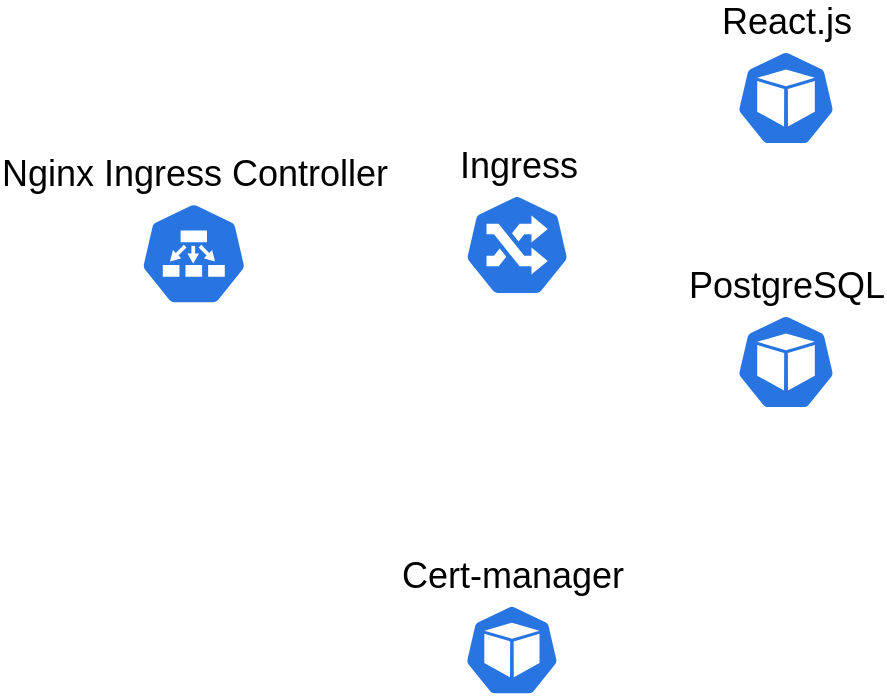 <mxfile version="24.0.0" type="github">
  <diagram name="Page-1" id="bYSNe51mnfC1FQoJ98Fz">
    <mxGraphModel dx="937" dy="3121" grid="0" gridSize="10" guides="1" tooltips="1" connect="1" arrows="1" fold="1" page="0" pageScale="1" pageWidth="850" pageHeight="1100" math="0" shadow="0">
      <root>
        <mxCell id="0" />
        <mxCell id="1" parent="0" />
        <mxCell id="sTB3CBIG-fkSVOzPMpcj-7" value="React.js" style="aspect=fixed;sketch=0;html=1;dashed=0;whitespace=wrap;fillColor=#2875E2;strokeColor=#ffffff;points=[[0.005,0.63,0],[0.1,0.2,0],[0.9,0.2,0],[0.5,0,0],[0.995,0.63,0],[0.72,0.99,0],[0.5,1,0],[0.28,0.99,0]];shape=mxgraph.kubernetes.icon2;prIcon=pod;labelPosition=center;verticalLabelPosition=top;align=center;verticalAlign=bottom;fontSize=18;" vertex="1" parent="1">
          <mxGeometry x="-28" y="-600" width="50" height="48" as="geometry" />
        </mxCell>
        <mxCell id="sTB3CBIG-fkSVOzPMpcj-8" value="PostgreSQL" style="aspect=fixed;sketch=0;html=1;dashed=0;whitespace=wrap;fillColor=#2875E2;strokeColor=#ffffff;points=[[0.005,0.63,0],[0.1,0.2,0],[0.9,0.2,0],[0.5,0,0],[0.995,0.63,0],[0.72,0.99,0],[0.5,1,0],[0.28,0.99,0]];shape=mxgraph.kubernetes.icon2;prIcon=pod;labelPosition=center;verticalLabelPosition=top;align=center;verticalAlign=bottom;fontSize=18;" vertex="1" parent="1">
          <mxGeometry x="-28" y="-468" width="50" height="48" as="geometry" />
        </mxCell>
        <mxCell id="sTB3CBIG-fkSVOzPMpcj-9" value="&lt;div&gt;Cert-manager&lt;/div&gt;" style="aspect=fixed;sketch=0;html=1;dashed=0;whitespace=wrap;fillColor=#2875E2;strokeColor=#ffffff;points=[[0.005,0.63,0],[0.1,0.2,0],[0.9,0.2,0],[0.5,0,0],[0.995,0.63,0],[0.72,0.99,0],[0.5,1,0],[0.28,0.99,0]];shape=mxgraph.kubernetes.icon2;prIcon=pod;labelPosition=center;verticalLabelPosition=top;align=center;verticalAlign=bottom;fontSize=18;" vertex="1" parent="1">
          <mxGeometry x="-164" y="-323" width="47.91" height="46" as="geometry" />
        </mxCell>
        <mxCell id="sTB3CBIG-fkSVOzPMpcj-10" value="Ingress" style="aspect=fixed;sketch=0;html=1;dashed=0;whitespace=wrap;fillColor=#2875E2;strokeColor=#ffffff;points=[[0.005,0.63,0],[0.1,0.2,0],[0.9,0.2,0],[0.5,0,0],[0.995,0.63,0],[0.72,0.99,0],[0.5,1,0],[0.28,0.99,0]];shape=mxgraph.kubernetes.icon2;prIcon=ing;fontSize=18;labelPosition=center;verticalLabelPosition=top;align=center;verticalAlign=bottom;" vertex="1" parent="1">
          <mxGeometry x="-164" y="-528" width="53.13" height="51" as="geometry" />
        </mxCell>
        <mxCell id="sTB3CBIG-fkSVOzPMpcj-11" value="&lt;div&gt;Nginx Ingress Controller&lt;/div&gt;" style="aspect=fixed;sketch=0;html=1;dashed=0;whitespace=wrap;fillColor=#2875E2;strokeColor=#ffffff;points=[[0.005,0.63,0],[0.1,0.2,0],[0.9,0.2,0],[0.5,0,0],[0.995,0.63,0],[0.72,0.99,0],[0.5,1,0],[0.28,0.99,0]];shape=mxgraph.kubernetes.icon2;prIcon=ep;fontSize=18;labelPosition=center;verticalLabelPosition=top;align=center;verticalAlign=bottom;" vertex="1" parent="1">
          <mxGeometry x="-326" y="-524" width="53.79" height="51.64" as="geometry" />
        </mxCell>
      </root>
    </mxGraphModel>
  </diagram>
</mxfile>
